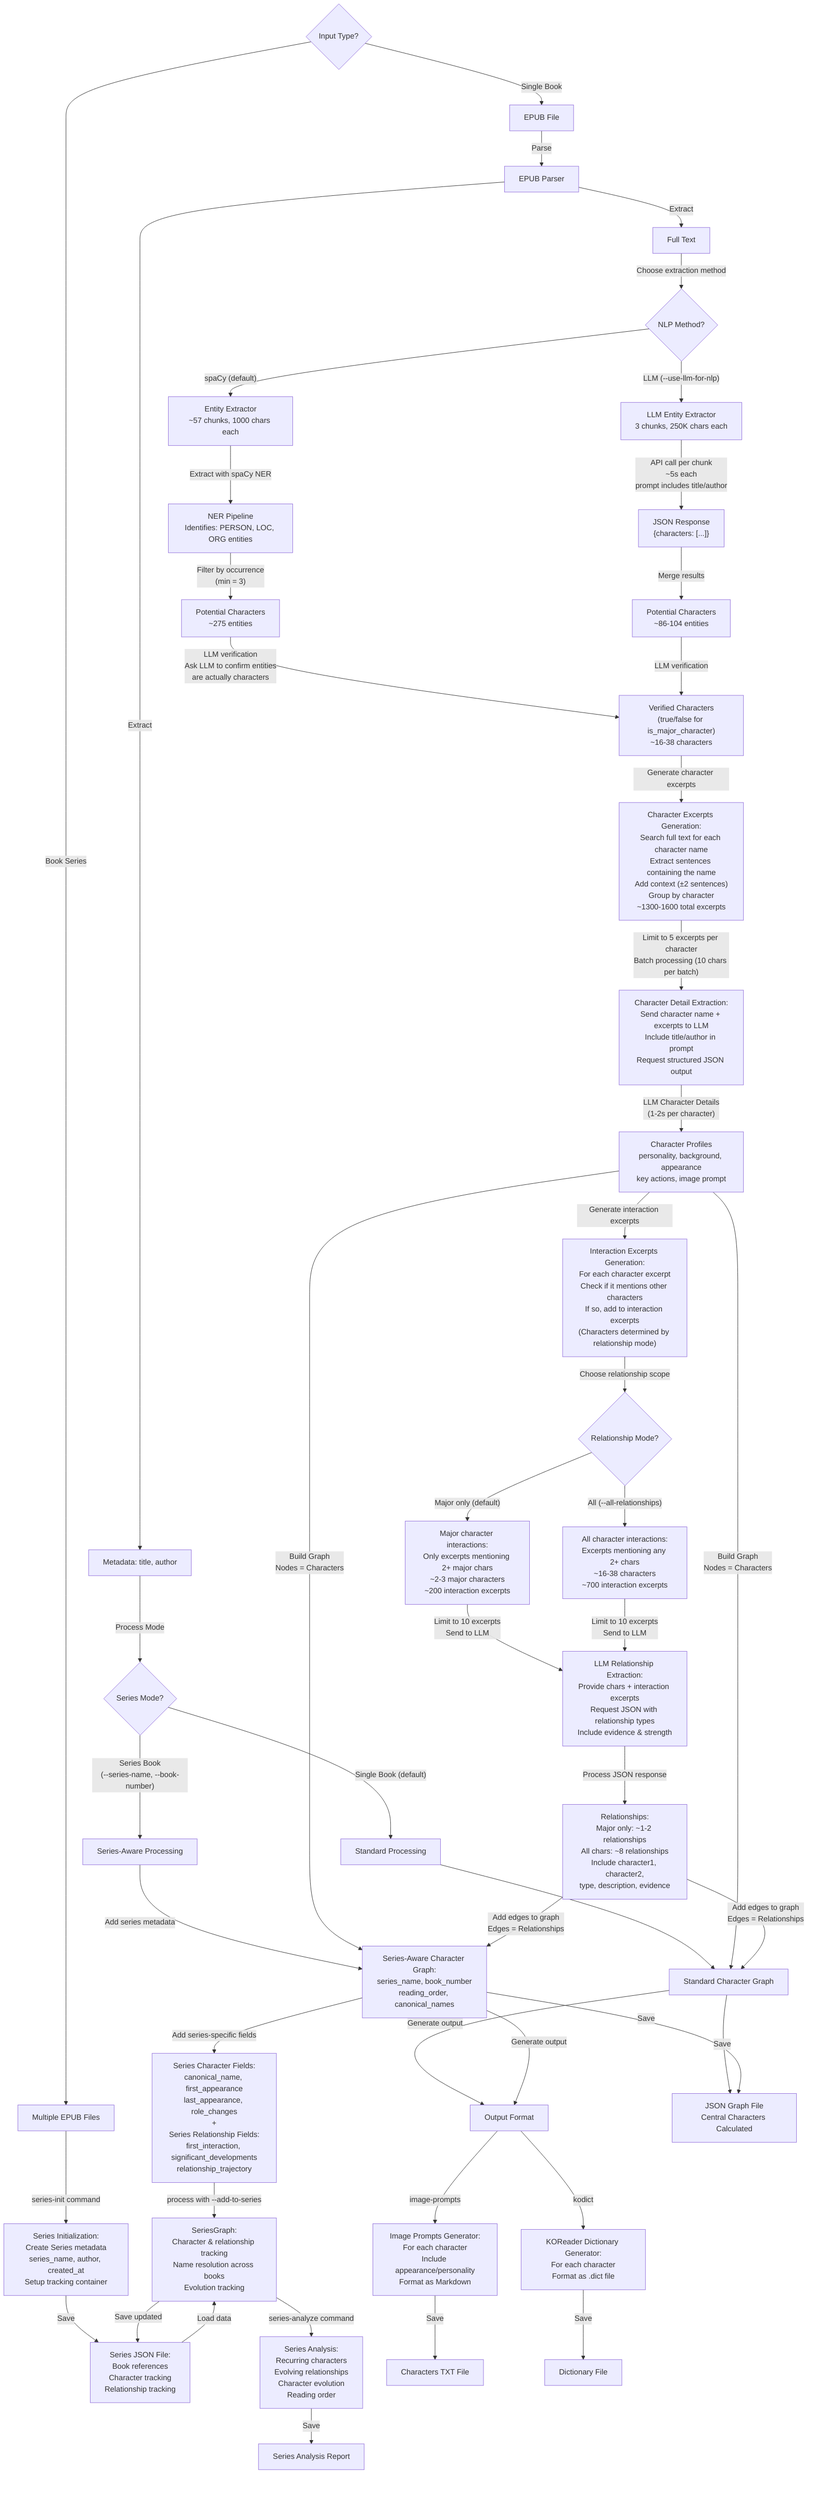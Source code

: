 flowchart TD
    %% Input Types
    A{Input Type?} -->|Single Book| SB[EPUB File]
    A -->|Book Series| Series[Multiple EPUB Files]
    
    %% Series Initialization
    Series -->|series-init command| SeriesInit["Series Initialization:
Create Series metadata
series_name, author, created_at
Setup tracking container"]
    
    SeriesInit -->|Save| SeriesFile["Series JSON File:
Book references
Character tracking
Relationship tracking"]
    
    %% Parse EPUB
    SB -->|Parse| B[EPUB Parser]
    B -->|Extract| C[Full Text]
    B -->|Extract| D[Metadata: title, author]
    
    %% Series Mode Selection
    D -->|Process Mode| SeriesMode{Series Mode?}
    SeriesMode -->|"Single Book (default)"| SingleMode[Standard Processing]
    SeriesMode -->|"Series Book
(--series-name, --book-number)"| SeriesMode2[Series-Aware Processing]
    
    %% NLP Method Selection
    C -->|Choose extraction method| E{NLP Method?}
    
    %% SpaCy Branch
    E -->|"spaCy (default)"| F["Entity Extractor
~57 chunks, 1000 chars each"]
    F -->|"Extract with spaCy NER"| G["NER Pipeline
Identifies: PERSON, LOC, ORG entities"]
    G -->|"Filter by occurrence
(min = 3)"| H["Potential Characters
~275 entities"]
    
    %% LLM Branch
    E -->|"LLM (--use-llm-for-nlp)"| F2["LLM Entity Extractor
3 chunks, 250K chars each"]
    F2 -->|"API call per chunk
~5s each
prompt includes title/author"| G2["JSON Response
{characters: [...]}"]
    G2 -->|"Merge results"| H2["Potential Characters
~86-104 entities"]
    
    %% Character Verification
    H -->|"LLM verification
Ask LLM to confirm entities
are actually characters"| I["Verified Characters
(true/false for is_major_character)
~16-38 characters"]
    H2 -->|"LLM verification"| I
    
    %% Character Excerpts Generation
    I -->|"Generate character excerpts"| Excerpts["Character Excerpts Generation:
Search full text for each character name
Extract sentences containing the name
Add context (±2 sentences)
Group by character
~1300-1600 total excerpts"]
    
    %% Character Details Extraction
    Excerpts -->|"Limit to 5 excerpts per character
Batch processing (10 chars per batch)"| J["Character Detail Extraction:
Send character name + excerpts to LLM
Include title/author in prompt
Request structured JSON output"]
    
    J -->|"LLM Character Details
(1-2s per character)"| K["Character Profiles
personality, background, appearance
key actions, image prompt"]
    
    %% Interaction Excerpts Generation
    K -->|"Generate interaction excerpts"| InteractionExcerpts["Interaction Excerpts Generation:
For each character excerpt
Check if it mentions other characters
If so, add to interaction excerpts
(Characters determined by relationship mode)"]
    
    %% Relationship Extraction Branch
    InteractionExcerpts -->|"Choose relationship scope"| L{Relationship Mode?}
    
    L -->|"Major only (default)"| M["Major character interactions:
Only excerpts mentioning 2+ major chars
~2-3 major characters
~200 interaction excerpts"]
    
    L -->|"All (--all-relationships)"| N["All character interactions:
Excerpts mentioning any 2+ chars
~16-38 characters
~700 interaction excerpts"]
    
    M -->|"Limit to 10 excerpts
Send to LLM"| O["LLM Relationship Extraction:
Provide chars + interaction excerpts
Request JSON with relationship types
Include evidence & strength"]
    
    N -->|"Limit to 10 excerpts
Send to LLM"| O
    
    O -->|"Process JSON response"| P["Relationships:
Major only: ~1-2 relationships
All chars: ~8 relationships
Include character1, character2,
type, description, evidence"]
    
    %% Character Graph Generation Branches
    SeriesMode2 -->|Add series metadata| QS["Series-Aware Character Graph:
series_name, book_number
reading_order, canonical_names"]
    SingleMode --> Q["Standard Character Graph"]
    
    %% Add data to character graph
    K -->|"Build Graph
Nodes = Characters"| Q
    K -->|"Build Graph
Nodes = Characters"| QS
    P -->|"Add edges to graph
Edges = Relationships"| Q
    P -->|"Add edges to graph
Edges = Relationships"| QS
    
    %% Series-Specific Processing
    QS -->|"Add series-specific fields"| QS2["Series Character Fields:
canonical_name, first_appearance
last_appearance, role_changes
+
Series Relationship Fields:
first_interaction, significant_developments
relationship_trajectory"]
    
    %% Series Graph Building
    QS2 -->|"process with --add-to-series"| SerGraph["SeriesGraph:
Character & relationship tracking
Name resolution across books
Evolution tracking"]
    
    SeriesFile -->|Load data| SerGraph
    SerGraph -->|Save updated| SeriesFile
    
    %% Series Analysis
    SerGraph -->|"series-analyze command"| SeriesAnalysis["Series Analysis:
Recurring characters
Evolving relationships
Character evolution
Reading order"]
    
    SeriesAnalysis -->|Save| SeriesReport["Series Analysis Report"]
    
    %% Standard Output Generation
    Q -->|"Generate output"| R["Output Format"]
    QS -->|"Generate output"| R
    R -->|"image-prompts"| S["Image Prompts Generator:
For each character
Include appearance/personality
Format as Markdown"]
    R -->|"kodict"| T["KOReader Dictionary Generator:
For each character
Format as .dict file"]
    
    %% Final Output  
    S -->|"Save"| U["Characters TXT File"]
    T -->|"Save"| V["Dictionary File"]
    Q -->|"Save"| W["JSON Graph File
Central Characters Calculated"]
    QS -->|"Save"| W